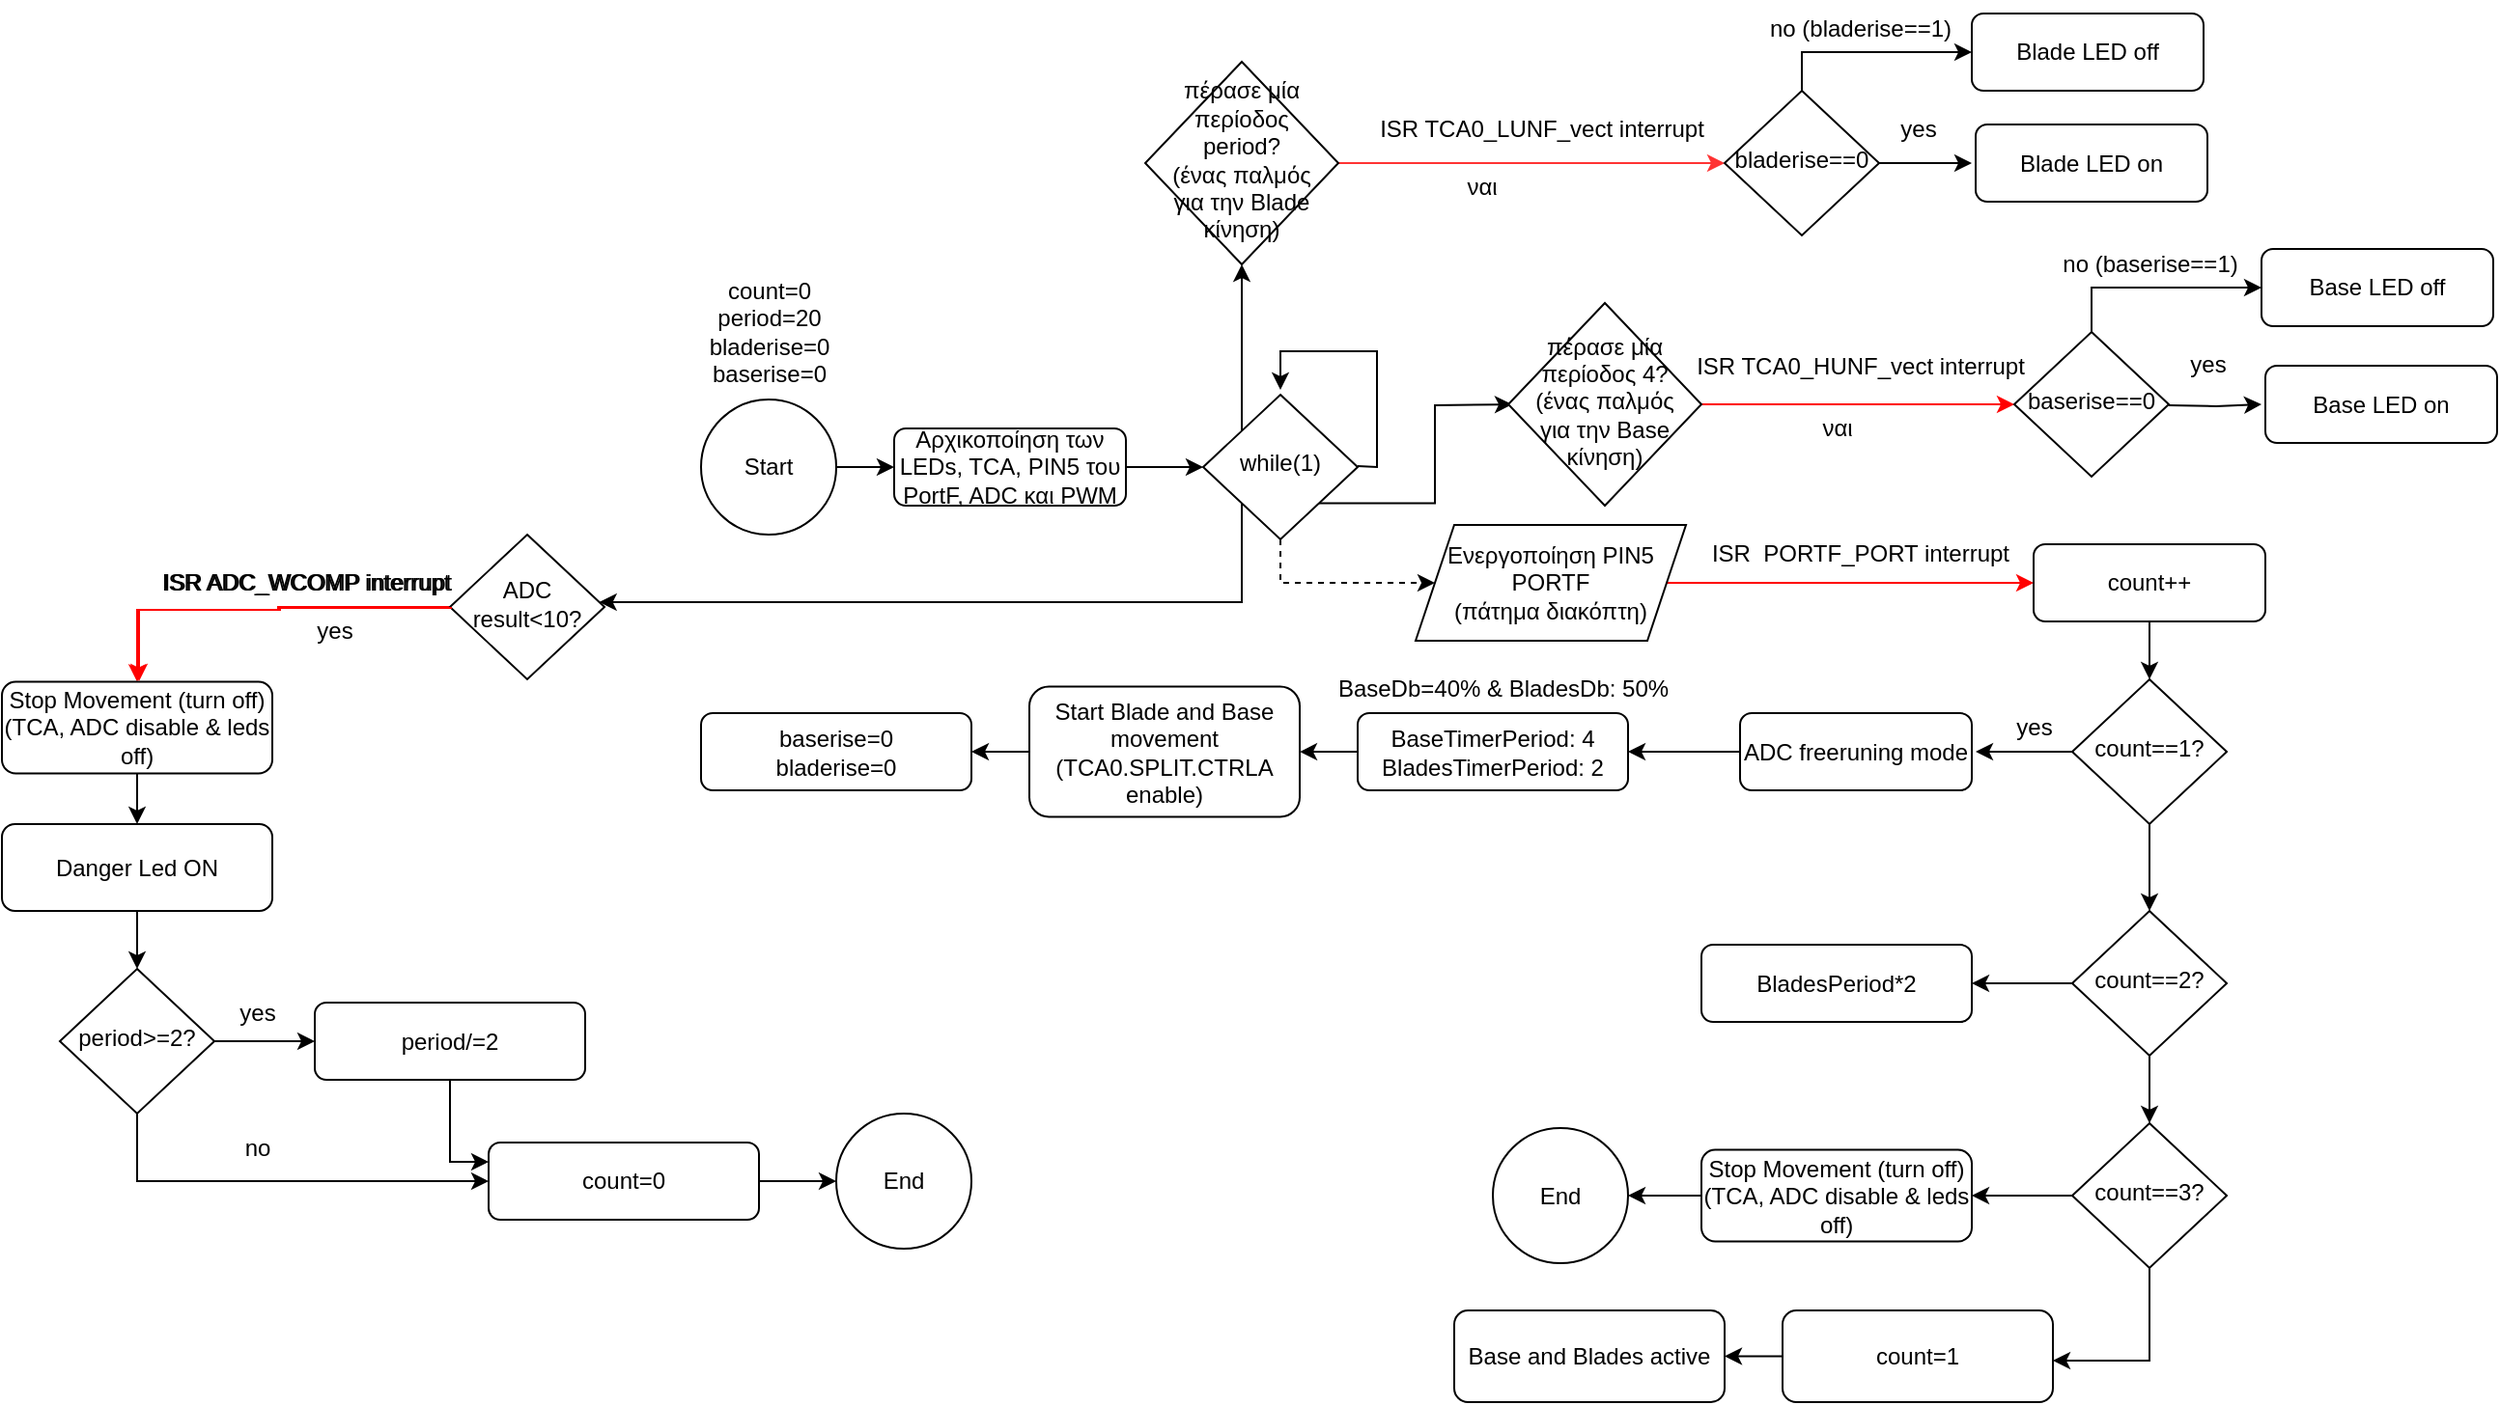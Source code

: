 <mxfile version="21.3.3" type="google">
  <diagram id="C5RBs43oDa-KdzZeNtuy" name="Page-1">
    <mxGraphModel grid="1" page="1" gridSize="10" guides="1" tooltips="1" connect="1" arrows="1" fold="1" pageScale="1" pageWidth="827" pageHeight="1169" math="0" shadow="0">
      <root>
        <mxCell id="WIyWlLk6GJQsqaUBKTNV-0" />
        <mxCell id="WIyWlLk6GJQsqaUBKTNV-1" parent="WIyWlLk6GJQsqaUBKTNV-0" />
        <mxCell id="C6LJLUUqIyaHrq4dWDmy-4" style="edgeStyle=orthogonalEdgeStyle;rounded=0;orthogonalLoop=1;jettySize=auto;html=1;exitX=1;exitY=0.5;exitDx=0;exitDy=0;" edge="1" parent="WIyWlLk6GJQsqaUBKTNV-1" source="WIyWlLk6GJQsqaUBKTNV-3" target="C6LJLUUqIyaHrq4dWDmy-2">
          <mxGeometry relative="1" as="geometry">
            <mxPoint x="330" y="100" as="targetPoint" />
          </mxGeometry>
        </mxCell>
        <mxCell id="WIyWlLk6GJQsqaUBKTNV-3" value="Αρχικοποίηση των LEDs, TCA, PIN5 του PortF, ADC και PWM" style="rounded=1;whiteSpace=wrap;html=1;fontSize=12;glass=0;strokeWidth=1;shadow=0;" vertex="1" parent="WIyWlLk6GJQsqaUBKTNV-1">
          <mxGeometry x="110" y="80" width="120" height="40" as="geometry" />
        </mxCell>
        <mxCell id="C6LJLUUqIyaHrq4dWDmy-1" style="edgeStyle=orthogonalEdgeStyle;rounded=0;orthogonalLoop=1;jettySize=auto;html=1;entryX=0;entryY=0.5;entryDx=0;entryDy=0;" edge="1" parent="WIyWlLk6GJQsqaUBKTNV-1" source="C6LJLUUqIyaHrq4dWDmy-0" target="WIyWlLk6GJQsqaUBKTNV-3">
          <mxGeometry relative="1" as="geometry" />
        </mxCell>
        <mxCell id="C6LJLUUqIyaHrq4dWDmy-0" value="Start" style="ellipse;whiteSpace=wrap;html=1;" vertex="1" parent="WIyWlLk6GJQsqaUBKTNV-1">
          <mxGeometry x="10" y="65" width="70" height="70" as="geometry" />
        </mxCell>
        <mxCell id="3HB0L9pY-SkI_kOuJJ_1-36" style="edgeStyle=orthogonalEdgeStyle;rounded=0;orthogonalLoop=1;jettySize=auto;html=1;exitX=0;exitY=0;exitDx=0;exitDy=0;" edge="1" parent="WIyWlLk6GJQsqaUBKTNV-1" source="C6LJLUUqIyaHrq4dWDmy-2" target="3HB0L9pY-SkI_kOuJJ_1-35">
          <mxGeometry relative="1" as="geometry" />
        </mxCell>
        <mxCell id="3HB0L9pY-SkI_kOuJJ_1-40" style="edgeStyle=orthogonalEdgeStyle;rounded=0;orthogonalLoop=1;jettySize=auto;html=1;exitX=1;exitY=1;exitDx=0;exitDy=0;" edge="1" parent="WIyWlLk6GJQsqaUBKTNV-1" source="C6LJLUUqIyaHrq4dWDmy-2">
          <mxGeometry relative="1" as="geometry">
            <mxPoint x="430" y="67.5" as="targetPoint" />
          </mxGeometry>
        </mxCell>
        <mxCell id="3HB0L9pY-SkI_kOuJJ_1-43" style="edgeStyle=orthogonalEdgeStyle;rounded=0;orthogonalLoop=1;jettySize=auto;html=1;exitX=0;exitY=1;exitDx=0;exitDy=0;" edge="1" parent="WIyWlLk6GJQsqaUBKTNV-1" source="C6LJLUUqIyaHrq4dWDmy-2" target="3HB0L9pY-SkI_kOuJJ_1-42">
          <mxGeometry relative="1" as="geometry">
            <Array as="points">
              <mxPoint x="290" y="170" />
            </Array>
          </mxGeometry>
        </mxCell>
        <mxCell id="C6LJLUUqIyaHrq4dWDmy-2" value="while(1)" style="rhombus;whiteSpace=wrap;html=1;shadow=0;fontFamily=Helvetica;fontSize=12;align=center;strokeWidth=1;spacing=6;spacingTop=-4;" vertex="1" parent="WIyWlLk6GJQsqaUBKTNV-1">
          <mxGeometry x="270" y="62.5" width="80" height="75" as="geometry" />
        </mxCell>
        <mxCell id="hBA6Nm5DQLy_rChBdWAM-9" value="" style="endArrow=classic;html=1;rounded=0;" edge="1" parent="WIyWlLk6GJQsqaUBKTNV-1">
          <mxGeometry width="50" height="50" relative="1" as="geometry">
            <mxPoint x="350" y="99.5" as="sourcePoint" />
            <mxPoint x="310" y="60" as="targetPoint" />
            <Array as="points">
              <mxPoint x="360" y="100" />
              <mxPoint x="360" y="40" />
              <mxPoint x="310" y="40" />
            </Array>
          </mxGeometry>
        </mxCell>
        <mxCell id="hBA6Nm5DQLy_rChBdWAM-12" value="" style="endArrow=classic;html=1;rounded=0;dashed=1;" edge="1" parent="WIyWlLk6GJQsqaUBKTNV-1">
          <mxGeometry width="50" height="50" relative="1" as="geometry">
            <mxPoint x="310" y="137.5" as="sourcePoint" />
            <mxPoint x="390" y="160" as="targetPoint" />
            <Array as="points">
              <mxPoint x="310" y="160" />
            </Array>
          </mxGeometry>
        </mxCell>
        <mxCell id="hBA6Nm5DQLy_rChBdWAM-17" style="edgeStyle=orthogonalEdgeStyle;rounded=0;orthogonalLoop=1;jettySize=auto;html=1;strokeColor=#FF0000;" edge="1" parent="WIyWlLk6GJQsqaUBKTNV-1" source="hBA6Nm5DQLy_rChBdWAM-15">
          <mxGeometry relative="1" as="geometry">
            <mxPoint x="700" y="160" as="targetPoint" />
            <Array as="points">
              <mxPoint x="660" y="160" />
              <mxPoint x="660" y="160" />
            </Array>
          </mxGeometry>
        </mxCell>
        <mxCell id="hBA6Nm5DQLy_rChBdWAM-15" value="&lt;div&gt;Ενεργοποίηση PIN5 PORTF&lt;br&gt;&lt;/div&gt;&lt;div&gt;(πάτημα διακόπτη)&lt;br&gt;&lt;/div&gt;" style="shape=parallelogram;perimeter=parallelogramPerimeter;whiteSpace=wrap;html=1;fixedSize=1;" vertex="1" parent="WIyWlLk6GJQsqaUBKTNV-1">
          <mxGeometry x="380" y="130" width="140" height="60" as="geometry" />
        </mxCell>
        <mxCell id="hBA6Nm5DQLy_rChBdWAM-18" value="ISR&amp;nbsp; PORTF_PORT interrupt" style="text;html=1;align=center;verticalAlign=middle;resizable=0;points=[];autosize=1;strokeColor=none;fillColor=none;" vertex="1" parent="WIyWlLk6GJQsqaUBKTNV-1">
          <mxGeometry x="520" y="130" width="180" height="30" as="geometry" />
        </mxCell>
        <mxCell id="3HB0L9pY-SkI_kOuJJ_1-5" value="" style="edgeStyle=orthogonalEdgeStyle;rounded=0;orthogonalLoop=1;jettySize=auto;html=1;" edge="1" parent="WIyWlLk6GJQsqaUBKTNV-1" source="3HB0L9pY-SkI_kOuJJ_1-1" target="3HB0L9pY-SkI_kOuJJ_1-4">
          <mxGeometry relative="1" as="geometry" />
        </mxCell>
        <mxCell id="3HB0L9pY-SkI_kOuJJ_1-1" value="count++" style="rounded=1;whiteSpace=wrap;html=1;fontSize=12;glass=0;strokeWidth=1;shadow=0;" vertex="1" parent="WIyWlLk6GJQsqaUBKTNV-1">
          <mxGeometry x="700" y="140" width="120" height="40" as="geometry" />
        </mxCell>
        <mxCell id="3HB0L9pY-SkI_kOuJJ_1-7" style="edgeStyle=orthogonalEdgeStyle;rounded=0;orthogonalLoop=1;jettySize=auto;html=1;" edge="1" parent="WIyWlLk6GJQsqaUBKTNV-1" source="3HB0L9pY-SkI_kOuJJ_1-4">
          <mxGeometry relative="1" as="geometry">
            <mxPoint x="670" y="247.5" as="targetPoint" />
          </mxGeometry>
        </mxCell>
        <mxCell id="3HB0L9pY-SkI_kOuJJ_1-10" value="" style="edgeStyle=orthogonalEdgeStyle;rounded=0;orthogonalLoop=1;jettySize=auto;html=1;" edge="1" parent="WIyWlLk6GJQsqaUBKTNV-1" source="3HB0L9pY-SkI_kOuJJ_1-4" target="3HB0L9pY-SkI_kOuJJ_1-9">
          <mxGeometry relative="1" as="geometry" />
        </mxCell>
        <mxCell id="3HB0L9pY-SkI_kOuJJ_1-4" value="count==1?" style="rhombus;whiteSpace=wrap;html=1;shadow=0;fontFamily=Helvetica;fontSize=12;align=center;strokeWidth=1;spacing=6;spacingTop=-4;" vertex="1" parent="WIyWlLk6GJQsqaUBKTNV-1">
          <mxGeometry x="720" y="210" width="80" height="75" as="geometry" />
        </mxCell>
        <mxCell id="3HB0L9pY-SkI_kOuJJ_1-8" value="yes" style="text;html=1;align=center;verticalAlign=middle;resizable=0;points=[];autosize=1;strokeColor=none;fillColor=none;" vertex="1" parent="WIyWlLk6GJQsqaUBKTNV-1">
          <mxGeometry x="680" y="220" width="40" height="30" as="geometry" />
        </mxCell>
        <mxCell id="3HB0L9pY-SkI_kOuJJ_1-12" value="" style="edgeStyle=orthogonalEdgeStyle;rounded=0;orthogonalLoop=1;jettySize=auto;html=1;" edge="1" parent="WIyWlLk6GJQsqaUBKTNV-1" source="3HB0L9pY-SkI_kOuJJ_1-9" target="3HB0L9pY-SkI_kOuJJ_1-11">
          <mxGeometry relative="1" as="geometry" />
        </mxCell>
        <mxCell id="3HB0L9pY-SkI_kOuJJ_1-20" style="edgeStyle=orthogonalEdgeStyle;rounded=0;orthogonalLoop=1;jettySize=auto;html=1;" edge="1" parent="WIyWlLk6GJQsqaUBKTNV-1" source="3HB0L9pY-SkI_kOuJJ_1-9">
          <mxGeometry relative="1" as="geometry">
            <mxPoint x="668" y="367.5" as="targetPoint" />
          </mxGeometry>
        </mxCell>
        <mxCell id="3HB0L9pY-SkI_kOuJJ_1-9" value="count==2?" style="rhombus;whiteSpace=wrap;html=1;shadow=0;fontFamily=Helvetica;fontSize=12;align=center;strokeWidth=1;spacing=6;spacingTop=-4;" vertex="1" parent="WIyWlLk6GJQsqaUBKTNV-1">
          <mxGeometry x="720" y="330" width="80" height="75" as="geometry" />
        </mxCell>
        <mxCell id="3HB0L9pY-SkI_kOuJJ_1-23" style="edgeStyle=orthogonalEdgeStyle;rounded=0;orthogonalLoop=1;jettySize=auto;html=1;entryX=1;entryY=0.5;entryDx=0;entryDy=0;" edge="1" parent="WIyWlLk6GJQsqaUBKTNV-1" source="3HB0L9pY-SkI_kOuJJ_1-11" target="3HB0L9pY-SkI_kOuJJ_1-24">
          <mxGeometry relative="1" as="geometry">
            <mxPoint x="620" y="507.5" as="targetPoint" />
          </mxGeometry>
        </mxCell>
        <mxCell id="3HB0L9pY-SkI_kOuJJ_1-31" style="edgeStyle=orthogonalEdgeStyle;rounded=0;orthogonalLoop=1;jettySize=auto;html=1;" edge="1" parent="WIyWlLk6GJQsqaUBKTNV-1" source="3HB0L9pY-SkI_kOuJJ_1-11">
          <mxGeometry relative="1" as="geometry">
            <mxPoint x="710" y="563" as="targetPoint" />
            <Array as="points">
              <mxPoint x="760" y="563" />
              <mxPoint x="731" y="563" />
            </Array>
          </mxGeometry>
        </mxCell>
        <mxCell id="3HB0L9pY-SkI_kOuJJ_1-11" value="count==3?" style="rhombus;whiteSpace=wrap;html=1;shadow=0;fontFamily=Helvetica;fontSize=12;align=center;strokeWidth=1;spacing=6;spacingTop=-4;" vertex="1" parent="WIyWlLk6GJQsqaUBKTNV-1">
          <mxGeometry x="720" y="440" width="80" height="75" as="geometry" />
        </mxCell>
        <mxCell id="3HB0L9pY-SkI_kOuJJ_1-15" style="edgeStyle=orthogonalEdgeStyle;rounded=0;orthogonalLoop=1;jettySize=auto;html=1;" edge="1" parent="WIyWlLk6GJQsqaUBKTNV-1" source="3HB0L9pY-SkI_kOuJJ_1-13" target="3HB0L9pY-SkI_kOuJJ_1-14">
          <mxGeometry relative="1" as="geometry" />
        </mxCell>
        <mxCell id="3HB0L9pY-SkI_kOuJJ_1-13" value="ADC freeruning mode" style="rounded=1;whiteSpace=wrap;html=1;fontSize=12;glass=0;strokeWidth=1;shadow=0;" vertex="1" parent="WIyWlLk6GJQsqaUBKTNV-1">
          <mxGeometry x="548" y="227.5" width="120" height="40" as="geometry" />
        </mxCell>
        <mxCell id="3HB0L9pY-SkI_kOuJJ_1-27" value="" style="edgeStyle=orthogonalEdgeStyle;rounded=0;orthogonalLoop=1;jettySize=auto;html=1;" edge="1" parent="WIyWlLk6GJQsqaUBKTNV-1" source="3HB0L9pY-SkI_kOuJJ_1-14" target="3HB0L9pY-SkI_kOuJJ_1-26">
          <mxGeometry relative="1" as="geometry" />
        </mxCell>
        <mxCell id="3HB0L9pY-SkI_kOuJJ_1-14" value="&lt;div&gt;&lt;br&gt;&lt;/div&gt;&lt;div&gt;BaseTimerPeriod: 4&lt;br&gt;&lt;/div&gt;&lt;div&gt;BladesTimerPeriod: 2&lt;br&gt;&lt;/div&gt;&lt;div&gt;&lt;br&gt;&lt;/div&gt;" style="rounded=1;whiteSpace=wrap;html=1;fontSize=12;glass=0;strokeWidth=1;shadow=0;" vertex="1" parent="WIyWlLk6GJQsqaUBKTNV-1">
          <mxGeometry x="350" y="227.5" width="140" height="40" as="geometry" />
        </mxCell>
        <mxCell id="3HB0L9pY-SkI_kOuJJ_1-16" value="BaseDb=40% &amp;amp; BladesDb: 50%" style="text;html=1;align=center;verticalAlign=middle;resizable=0;points=[];autosize=1;strokeColor=none;fillColor=none;" vertex="1" parent="WIyWlLk6GJQsqaUBKTNV-1">
          <mxGeometry x="330" y="200" width="190" height="30" as="geometry" />
        </mxCell>
        <mxCell id="3HB0L9pY-SkI_kOuJJ_1-17" value="&lt;div&gt;baserise=0&lt;/div&gt;&lt;div&gt;bladerise=0&lt;br&gt;&lt;/div&gt;" style="rounded=1;whiteSpace=wrap;html=1;fontSize=12;glass=0;strokeWidth=1;shadow=0;" vertex="1" parent="WIyWlLk6GJQsqaUBKTNV-1">
          <mxGeometry x="10" y="227.5" width="140" height="40" as="geometry" />
        </mxCell>
        <mxCell id="3HB0L9pY-SkI_kOuJJ_1-21" value="BladesPeriod*2" style="rounded=1;whiteSpace=wrap;html=1;fontSize=12;glass=0;strokeWidth=1;shadow=0;" vertex="1" parent="WIyWlLk6GJQsqaUBKTNV-1">
          <mxGeometry x="528" y="347.5" width="140" height="40" as="geometry" />
        </mxCell>
        <mxCell id="3HB0L9pY-SkI_kOuJJ_1-47" value="" style="edgeStyle=orthogonalEdgeStyle;rounded=0;orthogonalLoop=1;jettySize=auto;html=1;" edge="1" parent="WIyWlLk6GJQsqaUBKTNV-1" source="3HB0L9pY-SkI_kOuJJ_1-24" target="3HB0L9pY-SkI_kOuJJ_1-46">
          <mxGeometry relative="1" as="geometry" />
        </mxCell>
        <mxCell id="3HB0L9pY-SkI_kOuJJ_1-24" value="&lt;div&gt;Stop Movement (turn off)&lt;/div&gt;(TCA, ADC disable &amp;amp; leds off)" style="rounded=1;whiteSpace=wrap;html=1;fontSize=12;glass=0;strokeWidth=1;shadow=0;" vertex="1" parent="WIyWlLk6GJQsqaUBKTNV-1">
          <mxGeometry x="528" y="453.75" width="140" height="47.5" as="geometry" />
        </mxCell>
        <mxCell id="3HB0L9pY-SkI_kOuJJ_1-28" value="" style="edgeStyle=orthogonalEdgeStyle;rounded=0;orthogonalLoop=1;jettySize=auto;html=1;" edge="1" parent="WIyWlLk6GJQsqaUBKTNV-1" source="3HB0L9pY-SkI_kOuJJ_1-26" target="3HB0L9pY-SkI_kOuJJ_1-17">
          <mxGeometry relative="1" as="geometry" />
        </mxCell>
        <mxCell id="3HB0L9pY-SkI_kOuJJ_1-26" value="Start Blade and Base movement (TCA0.SPLIT.CTRLA enable)" style="rounded=1;whiteSpace=wrap;html=1;fontSize=12;glass=0;strokeWidth=1;shadow=0;" vertex="1" parent="WIyWlLk6GJQsqaUBKTNV-1">
          <mxGeometry x="180" y="213.75" width="140" height="67.5" as="geometry" />
        </mxCell>
        <mxCell id="3HB0L9pY-SkI_kOuJJ_1-29" value="&lt;div&gt;count=0&lt;/div&gt;&lt;div&gt;period=20&lt;/div&gt;&lt;div&gt;bladerise=0&lt;/div&gt;&lt;div&gt;baserise=0&lt;br&gt;&lt;/div&gt;" style="text;html=1;align=center;verticalAlign=middle;resizable=0;points=[];autosize=1;strokeColor=none;fillColor=none;" vertex="1" parent="WIyWlLk6GJQsqaUBKTNV-1">
          <mxGeometry x="5" y="-5" width="80" height="70" as="geometry" />
        </mxCell>
        <mxCell id="3HB0L9pY-SkI_kOuJJ_1-34" style="edgeStyle=orthogonalEdgeStyle;rounded=0;orthogonalLoop=1;jettySize=auto;html=1;" edge="1" parent="WIyWlLk6GJQsqaUBKTNV-1" source="3HB0L9pY-SkI_kOuJJ_1-32" target="3HB0L9pY-SkI_kOuJJ_1-33">
          <mxGeometry relative="1" as="geometry" />
        </mxCell>
        <mxCell id="3HB0L9pY-SkI_kOuJJ_1-32" value="count=1" style="rounded=1;whiteSpace=wrap;html=1;fontSize=12;glass=0;strokeWidth=1;shadow=0;" vertex="1" parent="WIyWlLk6GJQsqaUBKTNV-1">
          <mxGeometry x="570" y="537" width="140" height="47.5" as="geometry" />
        </mxCell>
        <mxCell id="3HB0L9pY-SkI_kOuJJ_1-33" value="Base and Blades active" style="rounded=1;whiteSpace=wrap;html=1;fontSize=12;glass=0;strokeWidth=1;shadow=0;" vertex="1" parent="WIyWlLk6GJQsqaUBKTNV-1">
          <mxGeometry x="400" y="537" width="140" height="47.5" as="geometry" />
        </mxCell>
        <mxCell id="3HB0L9pY-SkI_kOuJJ_1-38" style="edgeStyle=orthogonalEdgeStyle;rounded=0;orthogonalLoop=1;jettySize=auto;html=1;strokeColor=#FF3333;" edge="1" parent="WIyWlLk6GJQsqaUBKTNV-1" source="3HB0L9pY-SkI_kOuJJ_1-35" target="3HB0L9pY-SkI_kOuJJ_1-37">
          <mxGeometry relative="1" as="geometry" />
        </mxCell>
        <mxCell id="3HB0L9pY-SkI_kOuJJ_1-35" value="πέρασε μία περίοδος period?&lt;br&gt;&lt;div&gt;(ένας παλμός&lt;/div&gt;&lt;div&gt;για την Blade κίνηση)&lt;/div&gt;" style="rhombus;whiteSpace=wrap;html=1;shadow=0;fontFamily=Helvetica;fontSize=12;align=center;strokeWidth=1;spacing=6;spacingTop=-4;" vertex="1" parent="WIyWlLk6GJQsqaUBKTNV-1">
          <mxGeometry x="240" y="-110" width="100" height="105" as="geometry" />
        </mxCell>
        <mxCell id="3HB0L9pY-SkI_kOuJJ_1-57" style="edgeStyle=orthogonalEdgeStyle;rounded=0;orthogonalLoop=1;jettySize=auto;html=1;" edge="1" parent="WIyWlLk6GJQsqaUBKTNV-1" source="3HB0L9pY-SkI_kOuJJ_1-37">
          <mxGeometry relative="1" as="geometry">
            <mxPoint x="668" y="-57.5" as="targetPoint" />
          </mxGeometry>
        </mxCell>
        <mxCell id="3HB0L9pY-SkI_kOuJJ_1-97" style="edgeStyle=orthogonalEdgeStyle;rounded=0;orthogonalLoop=1;jettySize=auto;html=1;entryX=0;entryY=0.5;entryDx=0;entryDy=0;" edge="1" parent="WIyWlLk6GJQsqaUBKTNV-1" source="3HB0L9pY-SkI_kOuJJ_1-37" target="3HB0L9pY-SkI_kOuJJ_1-96">
          <mxGeometry relative="1" as="geometry">
            <Array as="points">
              <mxPoint x="580" y="-115" />
            </Array>
          </mxGeometry>
        </mxCell>
        <mxCell id="3HB0L9pY-SkI_kOuJJ_1-37" value="bladerise==0" style="rhombus;whiteSpace=wrap;html=1;shadow=0;fontFamily=Helvetica;fontSize=12;align=center;strokeWidth=1;spacing=6;spacingTop=-4;" vertex="1" parent="WIyWlLk6GJQsqaUBKTNV-1">
          <mxGeometry x="540" y="-95" width="80" height="75" as="geometry" />
        </mxCell>
        <mxCell id="3HB0L9pY-SkI_kOuJJ_1-53" style="edgeStyle=orthogonalEdgeStyle;rounded=0;orthogonalLoop=1;jettySize=auto;html=1;strokeColor=#FF0000;" edge="1" parent="WIyWlLk6GJQsqaUBKTNV-1" source="3HB0L9pY-SkI_kOuJJ_1-41">
          <mxGeometry relative="1" as="geometry">
            <mxPoint x="690" y="67.5" as="targetPoint" />
          </mxGeometry>
        </mxCell>
        <mxCell id="3HB0L9pY-SkI_kOuJJ_1-41" value="πέρασε μία περίοδος 4?&lt;br&gt;&lt;div&gt;(ένας παλμός&lt;/div&gt;&lt;div&gt;για την Base κίνηση)&lt;/div&gt;" style="rhombus;whiteSpace=wrap;html=1;shadow=0;fontFamily=Helvetica;fontSize=12;align=center;strokeWidth=1;spacing=6;spacingTop=-4;" vertex="1" parent="WIyWlLk6GJQsqaUBKTNV-1">
          <mxGeometry x="428" y="15" width="100" height="105" as="geometry" />
        </mxCell>
        <mxCell id="3HB0L9pY-SkI_kOuJJ_1-59" value="" style="edgeStyle=orthogonalEdgeStyle;rounded=0;orthogonalLoop=1;jettySize=auto;html=1;strokeColor=#FF0000;entryX=0.5;entryY=0;entryDx=0;entryDy=0;" edge="1" parent="WIyWlLk6GJQsqaUBKTNV-1" source="3HB0L9pY-SkI_kOuJJ_1-42" target="3HB0L9pY-SkI_kOuJJ_1-63">
          <mxGeometry relative="1" as="geometry">
            <mxPoint x="-300" y="173" as="targetPoint" />
            <Array as="points">
              <mxPoint x="-209" y="173" />
              <mxPoint x="-209" y="174" />
              <mxPoint x="-282" y="174" />
            </Array>
          </mxGeometry>
        </mxCell>
        <mxCell id="3HB0L9pY-SkI_kOuJJ_1-42" value="ADC result&amp;lt;10?" style="rhombus;whiteSpace=wrap;html=1;shadow=0;fontFamily=Helvetica;fontSize=12;align=center;strokeWidth=1;spacing=6;spacingTop=-4;" vertex="1" parent="WIyWlLk6GJQsqaUBKTNV-1">
          <mxGeometry x="-120" y="135" width="80" height="75" as="geometry" />
        </mxCell>
        <mxCell id="3HB0L9pY-SkI_kOuJJ_1-46" value="End" style="ellipse;whiteSpace=wrap;html=1;" vertex="1" parent="WIyWlLk6GJQsqaUBKTNV-1">
          <mxGeometry x="420" y="442.5" width="70" height="70" as="geometry" />
        </mxCell>
        <mxCell id="3HB0L9pY-SkI_kOuJJ_1-48" value="ναι" style="text;html=1;align=center;verticalAlign=middle;resizable=0;points=[];autosize=1;strokeColor=none;fillColor=none;" vertex="1" parent="WIyWlLk6GJQsqaUBKTNV-1">
          <mxGeometry x="394" y="-60" width="40" height="30" as="geometry" />
        </mxCell>
        <mxCell id="3HB0L9pY-SkI_kOuJJ_1-50" value="ISR TCA0_HUNF_vect interrupt" style="text;html=1;align=center;verticalAlign=middle;resizable=0;points=[];autosize=1;strokeColor=none;fillColor=none;" vertex="1" parent="WIyWlLk6GJQsqaUBKTNV-1">
          <mxGeometry x="515" y="32.5" width="190" height="30" as="geometry" />
        </mxCell>
        <mxCell id="3HB0L9pY-SkI_kOuJJ_1-51" value="ISR TCA0_LUNF_vect interrupt" style="text;html=1;align=center;verticalAlign=middle;resizable=0;points=[];autosize=1;strokeColor=none;fillColor=none;" vertex="1" parent="WIyWlLk6GJQsqaUBKTNV-1">
          <mxGeometry x="350" y="-90" width="190" height="30" as="geometry" />
        </mxCell>
        <mxCell id="3HB0L9pY-SkI_kOuJJ_1-54" value="baserise==0" style="rhombus;whiteSpace=wrap;html=1;shadow=0;fontFamily=Helvetica;fontSize=12;align=center;strokeWidth=1;spacing=6;spacingTop=-4;" vertex="1" parent="WIyWlLk6GJQsqaUBKTNV-1">
          <mxGeometry x="690" y="30" width="80" height="75" as="geometry" />
        </mxCell>
        <mxCell id="3HB0L9pY-SkI_kOuJJ_1-55" value="ναι" style="text;html=1;align=center;verticalAlign=middle;resizable=0;points=[];autosize=1;strokeColor=none;fillColor=none;" vertex="1" parent="WIyWlLk6GJQsqaUBKTNV-1">
          <mxGeometry x="578" y="65" width="40" height="30" as="geometry" />
        </mxCell>
        <mxCell id="3HB0L9pY-SkI_kOuJJ_1-60" value="yes" style="text;html=1;align=center;verticalAlign=middle;resizable=0;points=[];autosize=1;strokeColor=none;fillColor=none;" vertex="1" parent="WIyWlLk6GJQsqaUBKTNV-1">
          <mxGeometry x="-200" y="170" width="40" height="30" as="geometry" />
        </mxCell>
        <mxCell id="3HB0L9pY-SkI_kOuJJ_1-61" value="ISR ADC_WCOMP interrupt" style="text;html=1;align=center;verticalAlign=middle;resizable=0;points=[];autosize=1;strokeColor=none;fillColor=none;" vertex="1" parent="WIyWlLk6GJQsqaUBKTNV-1">
          <mxGeometry x="-280" y="145" width="170" height="30" as="geometry" />
        </mxCell>
        <mxCell id="3HB0L9pY-SkI_kOuJJ_1-70" style="edgeStyle=orthogonalEdgeStyle;rounded=0;orthogonalLoop=1;jettySize=auto;html=1;entryX=0.5;entryY=0;entryDx=0;entryDy=0;" edge="1" parent="WIyWlLk6GJQsqaUBKTNV-1" source="3HB0L9pY-SkI_kOuJJ_1-63" target="3HB0L9pY-SkI_kOuJJ_1-75">
          <mxGeometry relative="1" as="geometry">
            <mxPoint x="-282" y="286" as="targetPoint" />
          </mxGeometry>
        </mxCell>
        <mxCell id="3HB0L9pY-SkI_kOuJJ_1-63" value="&lt;div&gt;Stop Movement (turn off)&lt;/div&gt;(TCA, ADC disable &amp;amp; leds off)" style="rounded=1;whiteSpace=wrap;html=1;fontSize=12;glass=0;strokeWidth=1;shadow=0;" vertex="1" parent="WIyWlLk6GJQsqaUBKTNV-1">
          <mxGeometry x="-352" y="211.25" width="140" height="47.5" as="geometry" />
        </mxCell>
        <mxCell id="3HB0L9pY-SkI_kOuJJ_1-65" value="End" style="ellipse;whiteSpace=wrap;html=1;" vertex="1" parent="WIyWlLk6GJQsqaUBKTNV-1">
          <mxGeometry x="80" y="435" width="70" height="70" as="geometry" />
        </mxCell>
        <mxCell id="3HB0L9pY-SkI_kOuJJ_1-74" value="" style="edgeStyle=orthogonalEdgeStyle;rounded=0;orthogonalLoop=1;jettySize=auto;html=1;" edge="1" parent="WIyWlLk6GJQsqaUBKTNV-1" source="3HB0L9pY-SkI_kOuJJ_1-71" target="3HB0L9pY-SkI_kOuJJ_1-73">
          <mxGeometry relative="1" as="geometry" />
        </mxCell>
        <mxCell id="3HB0L9pY-SkI_kOuJJ_1-85" style="edgeStyle=orthogonalEdgeStyle;rounded=0;orthogonalLoop=1;jettySize=auto;html=1;entryX=0;entryY=0.5;entryDx=0;entryDy=0;" edge="1" parent="WIyWlLk6GJQsqaUBKTNV-1" source="3HB0L9pY-SkI_kOuJJ_1-71" target="3HB0L9pY-SkI_kOuJJ_1-86">
          <mxGeometry relative="1" as="geometry">
            <mxPoint x="-260" y="483" as="targetPoint" />
            <Array as="points">
              <mxPoint x="-282" y="470" />
            </Array>
          </mxGeometry>
        </mxCell>
        <mxCell id="3HB0L9pY-SkI_kOuJJ_1-71" value="period&amp;gt;=2?" style="rhombus;whiteSpace=wrap;html=1;shadow=0;fontFamily=Helvetica;fontSize=12;align=center;strokeWidth=1;spacing=6;spacingTop=-4;" vertex="1" parent="WIyWlLk6GJQsqaUBKTNV-1">
          <mxGeometry x="-322" y="360" width="80" height="75" as="geometry" />
        </mxCell>
        <mxCell id="3HB0L9pY-SkI_kOuJJ_1-87" style="edgeStyle=orthogonalEdgeStyle;rounded=0;orthogonalLoop=1;jettySize=auto;html=1;entryX=0;entryY=0.25;entryDx=0;entryDy=0;" edge="1" parent="WIyWlLk6GJQsqaUBKTNV-1" source="3HB0L9pY-SkI_kOuJJ_1-73" target="3HB0L9pY-SkI_kOuJJ_1-86">
          <mxGeometry relative="1" as="geometry" />
        </mxCell>
        <mxCell id="3HB0L9pY-SkI_kOuJJ_1-73" value="&lt;div&gt;period/=2&lt;/div&gt;" style="rounded=1;whiteSpace=wrap;html=1;fontSize=12;glass=0;strokeWidth=1;shadow=0;" vertex="1" parent="WIyWlLk6GJQsqaUBKTNV-1">
          <mxGeometry x="-190" y="377.5" width="140" height="40" as="geometry" />
        </mxCell>
        <mxCell id="3HB0L9pY-SkI_kOuJJ_1-76" value="" style="edgeStyle=orthogonalEdgeStyle;rounded=0;orthogonalLoop=1;jettySize=auto;html=1;" edge="1" parent="WIyWlLk6GJQsqaUBKTNV-1" source="3HB0L9pY-SkI_kOuJJ_1-75" target="3HB0L9pY-SkI_kOuJJ_1-71">
          <mxGeometry relative="1" as="geometry" />
        </mxCell>
        <mxCell id="3HB0L9pY-SkI_kOuJJ_1-75" value="Danger Led ON" style="rounded=1;whiteSpace=wrap;html=1;fontSize=12;glass=0;strokeWidth=1;shadow=0;" vertex="1" parent="WIyWlLk6GJQsqaUBKTNV-1">
          <mxGeometry x="-352" y="285" width="140" height="45" as="geometry" />
        </mxCell>
        <mxCell id="3HB0L9pY-SkI_kOuJJ_1-81" value="yes" style="text;html=1;align=center;verticalAlign=middle;resizable=0;points=[];autosize=1;strokeColor=none;fillColor=none;" vertex="1" parent="WIyWlLk6GJQsqaUBKTNV-1">
          <mxGeometry x="-240" y="368" width="40" height="30" as="geometry" />
        </mxCell>
        <mxCell id="3HB0L9pY-SkI_kOuJJ_1-91" value="" style="edgeStyle=orthogonalEdgeStyle;rounded=0;orthogonalLoop=1;jettySize=auto;html=1;" edge="1" parent="WIyWlLk6GJQsqaUBKTNV-1" source="3HB0L9pY-SkI_kOuJJ_1-86" target="3HB0L9pY-SkI_kOuJJ_1-65">
          <mxGeometry relative="1" as="geometry" />
        </mxCell>
        <mxCell id="3HB0L9pY-SkI_kOuJJ_1-86" value="count=0" style="rounded=1;whiteSpace=wrap;html=1;fontSize=12;glass=0;strokeWidth=1;shadow=0;" vertex="1" parent="WIyWlLk6GJQsqaUBKTNV-1">
          <mxGeometry x="-100" y="450" width="140" height="40" as="geometry" />
        </mxCell>
        <mxCell id="3HB0L9pY-SkI_kOuJJ_1-88" value="no" style="text;html=1;align=center;verticalAlign=middle;resizable=0;points=[];autosize=1;strokeColor=none;fillColor=none;" vertex="1" parent="WIyWlLk6GJQsqaUBKTNV-1">
          <mxGeometry x="-240" y="438" width="40" height="30" as="geometry" />
        </mxCell>
        <mxCell id="3HB0L9pY-SkI_kOuJJ_1-92" value="Blade LED on" style="rounded=1;whiteSpace=wrap;html=1;fontSize=12;glass=0;strokeWidth=1;shadow=0;" vertex="1" parent="WIyWlLk6GJQsqaUBKTNV-1">
          <mxGeometry x="670" y="-77.5" width="120" height="40" as="geometry" />
        </mxCell>
        <mxCell id="3HB0L9pY-SkI_kOuJJ_1-93" value="yes" style="text;html=1;align=center;verticalAlign=middle;resizable=0;points=[];autosize=1;strokeColor=none;fillColor=none;" vertex="1" parent="WIyWlLk6GJQsqaUBKTNV-1">
          <mxGeometry x="620" y="-90" width="40" height="30" as="geometry" />
        </mxCell>
        <mxCell id="3HB0L9pY-SkI_kOuJJ_1-96" value="Blade LED off" style="rounded=1;whiteSpace=wrap;html=1;fontSize=12;glass=0;strokeWidth=1;shadow=0;" vertex="1" parent="WIyWlLk6GJQsqaUBKTNV-1">
          <mxGeometry x="668" y="-135" width="120" height="40" as="geometry" />
        </mxCell>
        <mxCell id="3HB0L9pY-SkI_kOuJJ_1-98" value="no (bladerise==1)" style="text;html=1;align=center;verticalAlign=middle;resizable=0;points=[];autosize=1;strokeColor=none;fillColor=none;" vertex="1" parent="WIyWlLk6GJQsqaUBKTNV-1">
          <mxGeometry x="550" y="-142" width="120" height="30" as="geometry" />
        </mxCell>
        <mxCell id="3HB0L9pY-SkI_kOuJJ_1-101" style="edgeStyle=orthogonalEdgeStyle;rounded=0;orthogonalLoop=1;jettySize=auto;html=1;" edge="1" parent="WIyWlLk6GJQsqaUBKTNV-1">
          <mxGeometry relative="1" as="geometry">
            <mxPoint x="770" y="68" as="sourcePoint" />
            <mxPoint x="818" y="67.5" as="targetPoint" />
          </mxGeometry>
        </mxCell>
        <mxCell id="3HB0L9pY-SkI_kOuJJ_1-102" value="no (baserise==1)" style="text;html=1;align=center;verticalAlign=middle;resizable=0;points=[];autosize=1;strokeColor=none;fillColor=none;" vertex="1" parent="WIyWlLk6GJQsqaUBKTNV-1">
          <mxGeometry x="705" y="-20" width="110" height="30" as="geometry" />
        </mxCell>
        <mxCell id="3HB0L9pY-SkI_kOuJJ_1-103" style="edgeStyle=orthogonalEdgeStyle;rounded=0;orthogonalLoop=1;jettySize=auto;html=1;entryX=0;entryY=0.5;entryDx=0;entryDy=0;exitX=0.5;exitY=0;exitDx=0;exitDy=0;" edge="1" parent="WIyWlLk6GJQsqaUBKTNV-1" source="3HB0L9pY-SkI_kOuJJ_1-54" target="3HB0L9pY-SkI_kOuJJ_1-105">
          <mxGeometry relative="1" as="geometry">
            <mxPoint x="730" y="27" as="sourcePoint" />
            <Array as="points">
              <mxPoint x="730" y="7" />
            </Array>
          </mxGeometry>
        </mxCell>
        <mxCell id="3HB0L9pY-SkI_kOuJJ_1-104" value="yes" style="text;html=1;align=center;verticalAlign=middle;resizable=0;points=[];autosize=1;strokeColor=none;fillColor=none;" vertex="1" parent="WIyWlLk6GJQsqaUBKTNV-1">
          <mxGeometry x="770" y="32" width="40" height="30" as="geometry" />
        </mxCell>
        <mxCell id="3HB0L9pY-SkI_kOuJJ_1-105" value="Base LED off" style="rounded=1;whiteSpace=wrap;html=1;fontSize=12;glass=0;strokeWidth=1;shadow=0;" vertex="1" parent="WIyWlLk6GJQsqaUBKTNV-1">
          <mxGeometry x="818" y="-13" width="120" height="40" as="geometry" />
        </mxCell>
        <mxCell id="3HB0L9pY-SkI_kOuJJ_1-106" value="Base LED on" style="rounded=1;whiteSpace=wrap;html=1;fontSize=12;glass=0;strokeWidth=1;shadow=0;" vertex="1" parent="WIyWlLk6GJQsqaUBKTNV-1">
          <mxGeometry x="820" y="47.5" width="120" height="40" as="geometry" />
        </mxCell>
        <mxCell id="MSkW_wATl2XU4tKtrZLk-1" value="ISR ADC_WCOMP interrupt" style="text;html=1;align=center;verticalAlign=middle;resizable=0;points=[];autosize=1;strokeColor=none;fillColor=none;" vertex="1" parent="WIyWlLk6GJQsqaUBKTNV-1">
          <mxGeometry x="-279" y="145" width="170" height="30" as="geometry" />
        </mxCell>
        <mxCell id="MSkW_wATl2XU4tKtrZLk-2" value="" style="edgeStyle=orthogonalEdgeStyle;rounded=0;orthogonalLoop=1;jettySize=auto;html=1;strokeColor=#FF0000;entryX=0.5;entryY=0;entryDx=0;entryDy=0;" edge="1" parent="WIyWlLk6GJQsqaUBKTNV-1">
          <mxGeometry relative="1" as="geometry">
            <mxPoint x="-281" y="211" as="targetPoint" />
            <Array as="points">
              <mxPoint x="-208" y="173" />
              <mxPoint x="-208" y="174" />
              <mxPoint x="-281" y="174" />
            </Array>
            <mxPoint x="-119" y="173" as="sourcePoint" />
          </mxGeometry>
        </mxCell>
      </root>
    </mxGraphModel>
  </diagram>
</mxfile>
